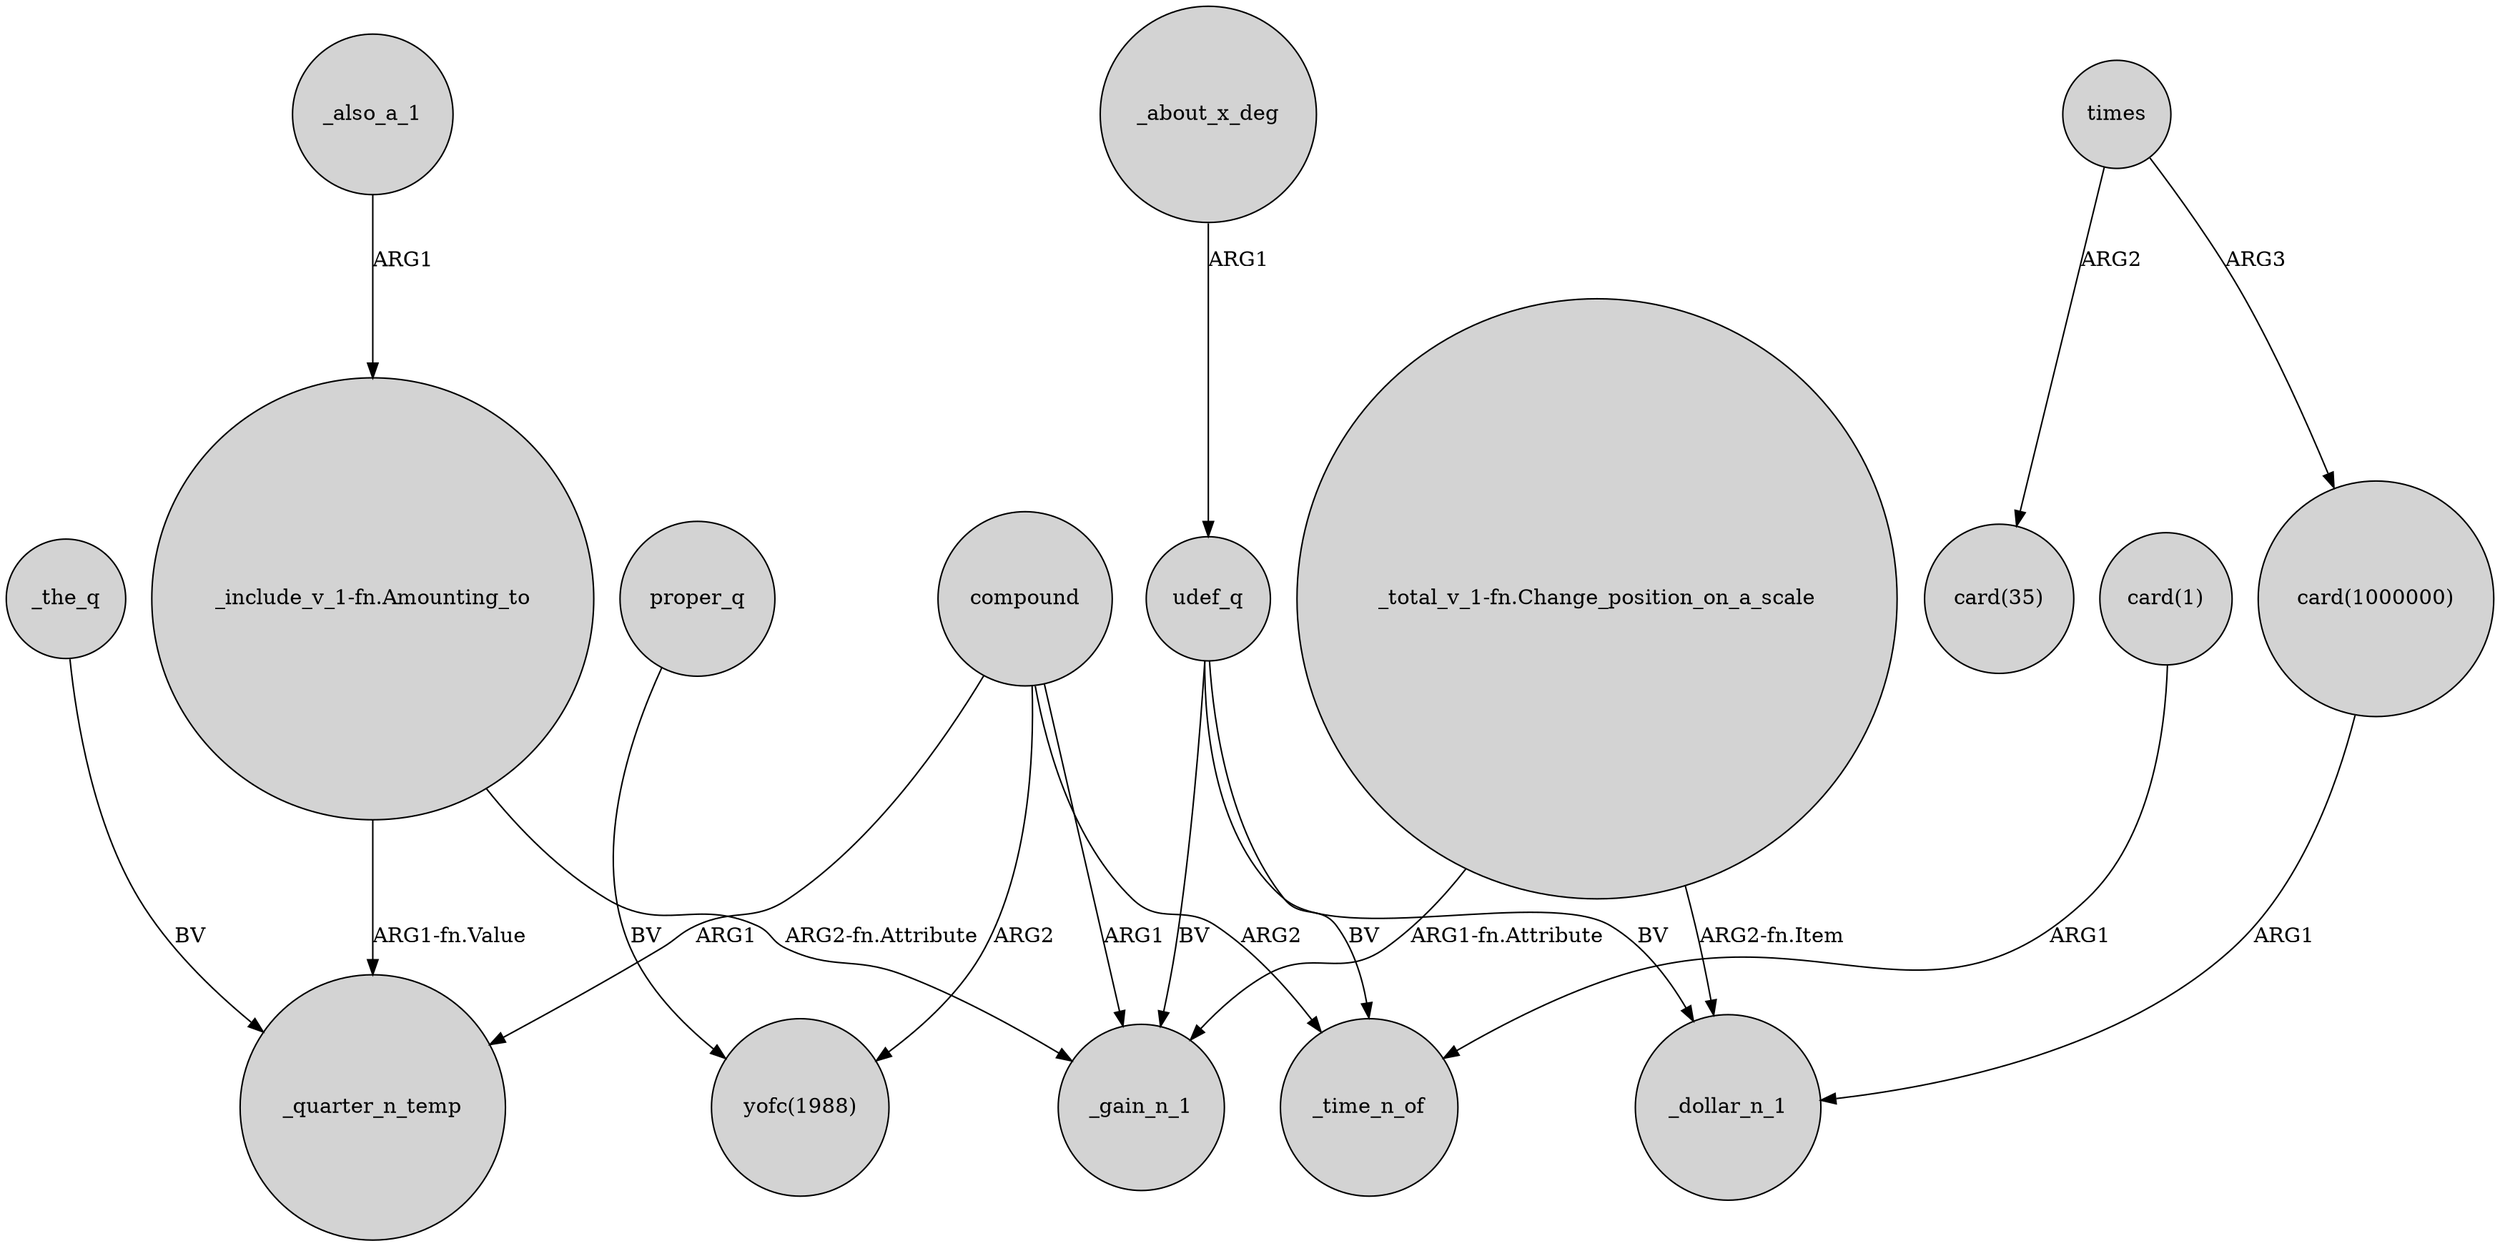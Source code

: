 digraph {
	node [shape=circle style=filled]
	udef_q -> _time_n_of [label=BV]
	compound -> _quarter_n_temp [label=ARG1]
	compound -> "yofc(1988)" [label=ARG2]
	_the_q -> _quarter_n_temp [label=BV]
	"_include_v_1-fn.Amounting_to" -> _quarter_n_temp [label="ARG1-fn.Value"]
	times -> "card(1000000)" [label=ARG3]
	"_include_v_1-fn.Amounting_to" -> _gain_n_1 [label="ARG2-fn.Attribute"]
	_about_x_deg -> udef_q [label=ARG1]
	"_total_v_1-fn.Change_position_on_a_scale" -> _dollar_n_1 [label="ARG2-fn.Item"]
	"_total_v_1-fn.Change_position_on_a_scale" -> _gain_n_1 [label="ARG1-fn.Attribute"]
	udef_q -> _dollar_n_1 [label=BV]
	"card(1000000)" -> _dollar_n_1 [label=ARG1]
	proper_q -> "yofc(1988)" [label=BV]
	"card(1)" -> _time_n_of [label=ARG1]
	compound -> _time_n_of [label=ARG2]
	compound -> _gain_n_1 [label=ARG1]
	_also_a_1 -> "_include_v_1-fn.Amounting_to" [label=ARG1]
	times -> "card(35)" [label=ARG2]
	udef_q -> _gain_n_1 [label=BV]
}
